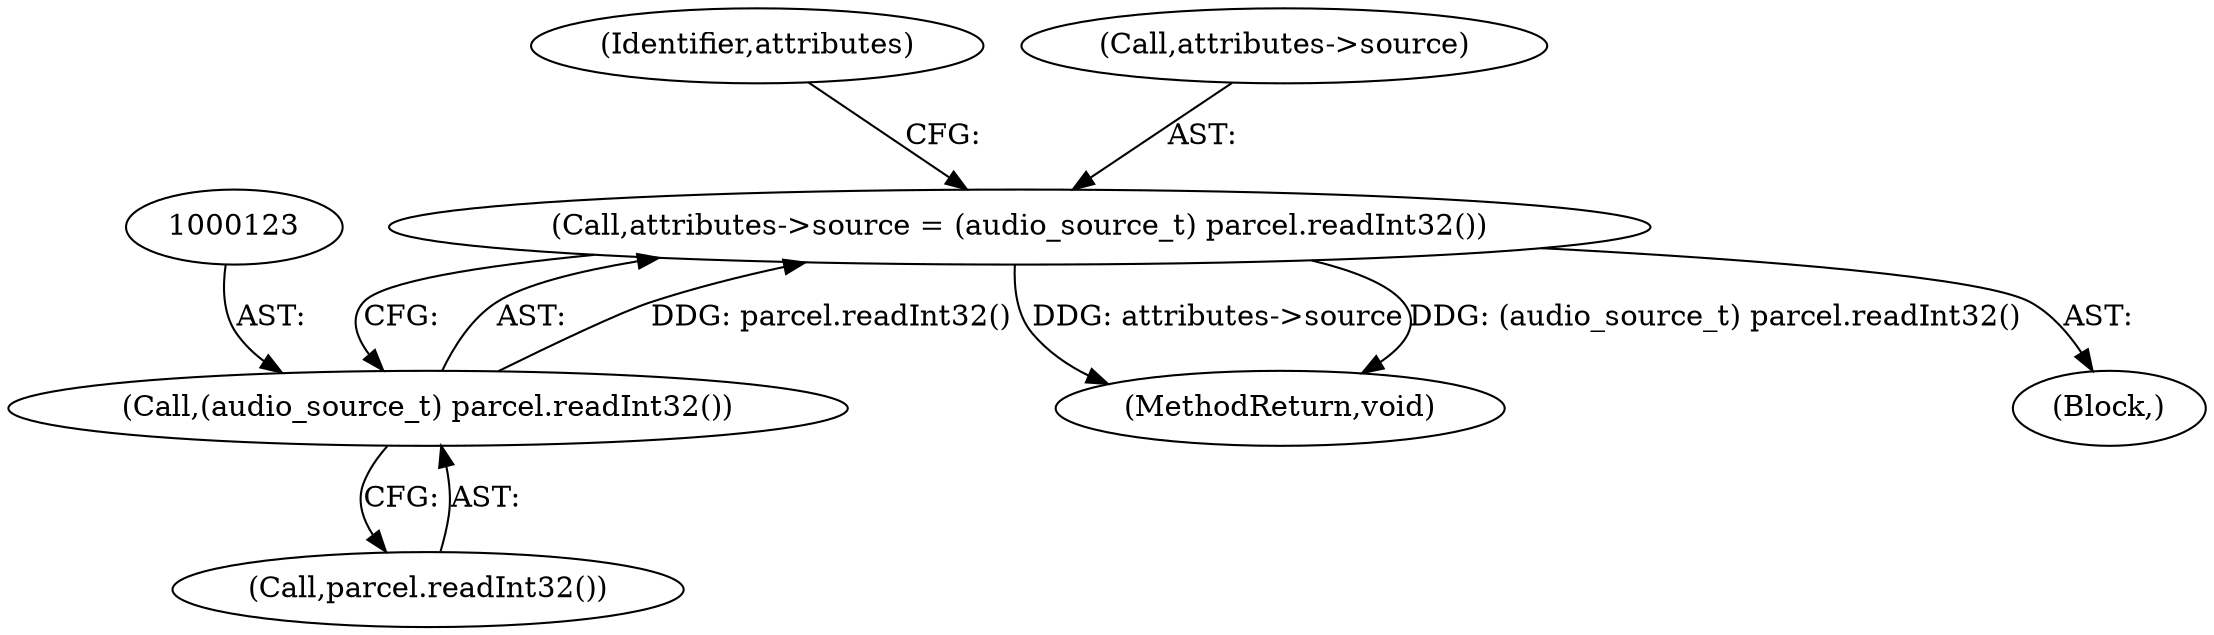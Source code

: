 digraph "0_Android_3944c65637dfed14a5a895685edfa4bacaf9f76e@pointer" {
"1000118" [label="(Call,attributes->source = (audio_source_t) parcel.readInt32())"];
"1000122" [label="(Call,(audio_source_t) parcel.readInt32())"];
"1000122" [label="(Call,(audio_source_t) parcel.readInt32())"];
"1000127" [label="(Identifier,attributes)"];
"1000191" [label="(MethodReturn,void)"];
"1000103" [label="(Block,)"];
"1000119" [label="(Call,attributes->source)"];
"1000124" [label="(Call,parcel.readInt32())"];
"1000118" [label="(Call,attributes->source = (audio_source_t) parcel.readInt32())"];
"1000118" -> "1000103"  [label="AST: "];
"1000118" -> "1000122"  [label="CFG: "];
"1000119" -> "1000118"  [label="AST: "];
"1000122" -> "1000118"  [label="AST: "];
"1000127" -> "1000118"  [label="CFG: "];
"1000118" -> "1000191"  [label="DDG: attributes->source"];
"1000118" -> "1000191"  [label="DDG: (audio_source_t) parcel.readInt32()"];
"1000122" -> "1000118"  [label="DDG: parcel.readInt32()"];
"1000122" -> "1000124"  [label="CFG: "];
"1000123" -> "1000122"  [label="AST: "];
"1000124" -> "1000122"  [label="AST: "];
}
